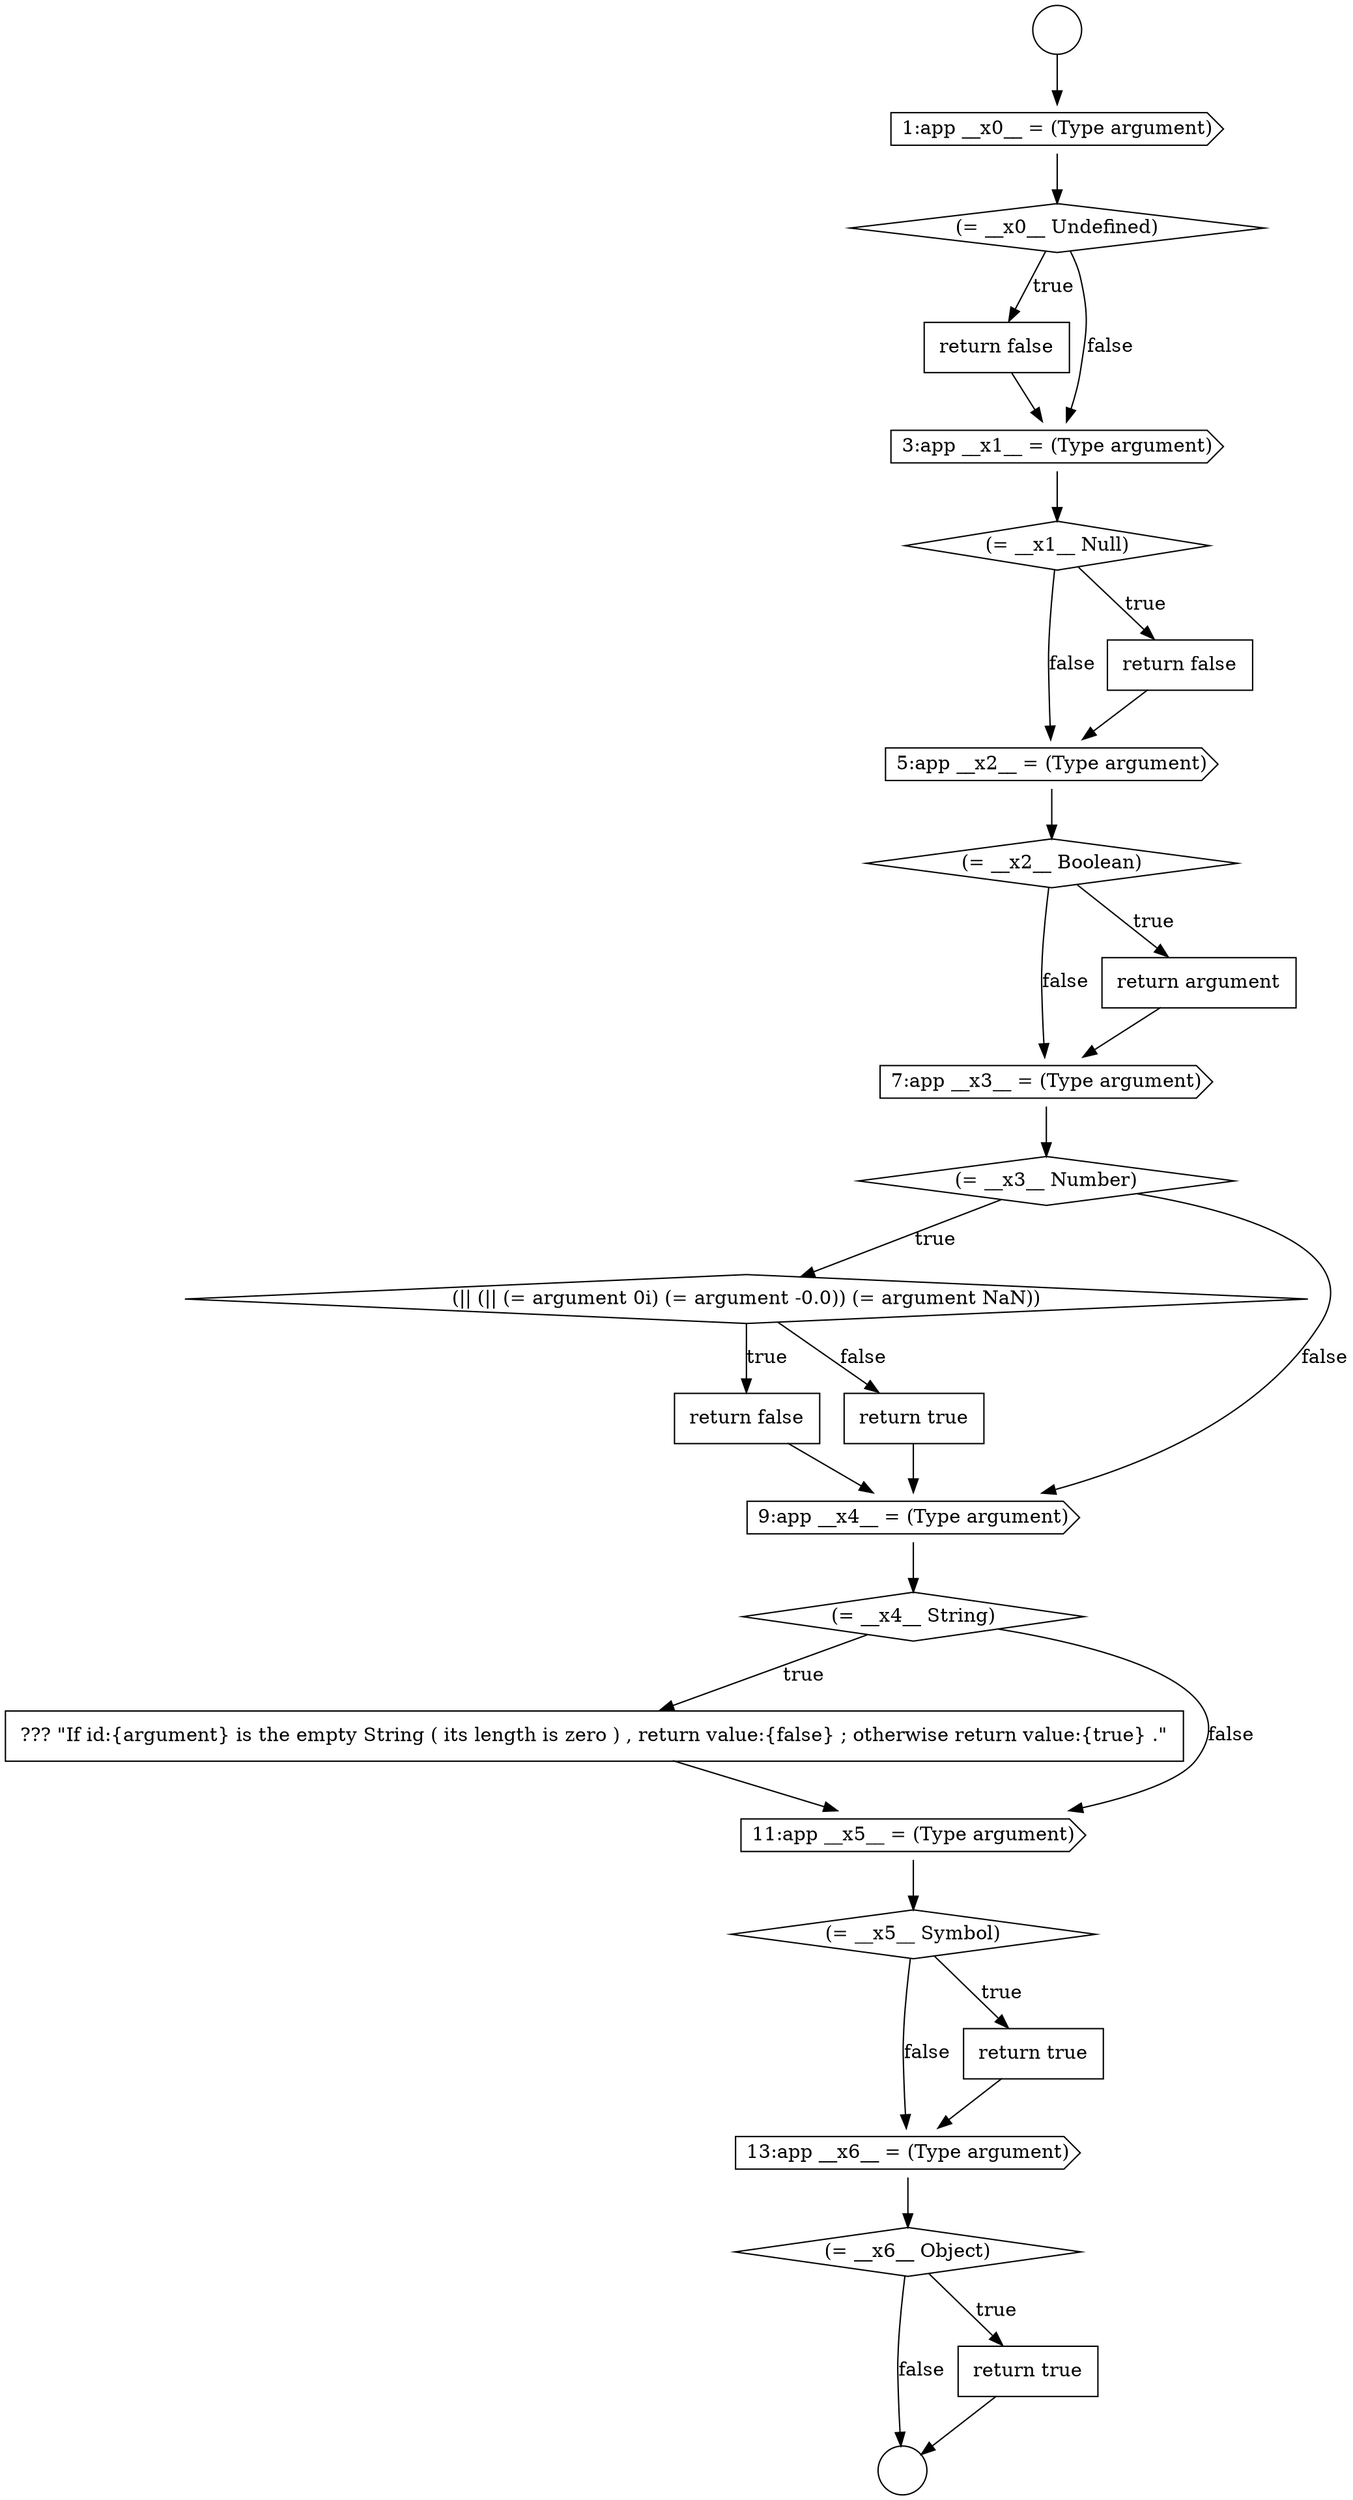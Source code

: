 digraph {
  node18223 [shape=cds, label=<<font color="black">13:app __x6__ = (Type argument)</font>> color="black" fillcolor="white" style=filled]
  node18210 [shape=diamond, label=<<font color="black">(= __x2__ Boolean)</font>> color="black" fillcolor="white" style=filled]
  node18215 [shape=none, margin=0, label=<<font color="black">
    <table border="0" cellborder="1" cellspacing="0" cellpadding="10">
      <tr><td align="left">return false</td></tr>
    </table>
  </font>> color="black" fillcolor="white" style=filled]
  node18207 [shape=diamond, label=<<font color="black">(= __x1__ Null)</font>> color="black" fillcolor="white" style=filled]
  node18212 [shape=cds, label=<<font color="black">7:app __x3__ = (Type argument)</font>> color="black" fillcolor="white" style=filled]
  node18209 [shape=cds, label=<<font color="black">5:app __x2__ = (Type argument)</font>> color="black" fillcolor="white" style=filled]
  node18216 [shape=none, margin=0, label=<<font color="black">
    <table border="0" cellborder="1" cellspacing="0" cellpadding="10">
      <tr><td align="left">return true</td></tr>
    </table>
  </font>> color="black" fillcolor="white" style=filled]
  node18213 [shape=diamond, label=<<font color="black">(= __x3__ Number)</font>> color="black" fillcolor="white" style=filled]
  node18218 [shape=diamond, label=<<font color="black">(= __x4__ String)</font>> color="black" fillcolor="white" style=filled]
  node18202 [shape=circle label=" " color="black" fillcolor="white" style=filled]
  node18211 [shape=none, margin=0, label=<<font color="black">
    <table border="0" cellborder="1" cellspacing="0" cellpadding="10">
      <tr><td align="left">return argument</td></tr>
    </table>
  </font>> color="black" fillcolor="white" style=filled]
  node18214 [shape=diamond, label=<<font color="black">(|| (|| (= argument 0i) (= argument -0.0)) (= argument NaN))</font>> color="black" fillcolor="white" style=filled]
  node18204 [shape=diamond, label=<<font color="black">(= __x0__ Undefined)</font>> color="black" fillcolor="white" style=filled]
  node18222 [shape=none, margin=0, label=<<font color="black">
    <table border="0" cellborder="1" cellspacing="0" cellpadding="10">
      <tr><td align="left">return true</td></tr>
    </table>
  </font>> color="black" fillcolor="white" style=filled]
  node18205 [shape=none, margin=0, label=<<font color="black">
    <table border="0" cellborder="1" cellspacing="0" cellpadding="10">
      <tr><td align="left">return false</td></tr>
    </table>
  </font>> color="black" fillcolor="white" style=filled]
  node18219 [shape=none, margin=0, label=<<font color="black">
    <table border="0" cellborder="1" cellspacing="0" cellpadding="10">
      <tr><td align="left">??? &quot;If id:{argument} is the empty String ( its length is zero ) , return value:{false} ; otherwise return value:{true} .&quot;</td></tr>
    </table>
  </font>> color="black" fillcolor="white" style=filled]
  node18208 [shape=none, margin=0, label=<<font color="black">
    <table border="0" cellborder="1" cellspacing="0" cellpadding="10">
      <tr><td align="left">return false</td></tr>
    </table>
  </font>> color="black" fillcolor="white" style=filled]
  node18225 [shape=none, margin=0, label=<<font color="black">
    <table border="0" cellborder="1" cellspacing="0" cellpadding="10">
      <tr><td align="left">return true</td></tr>
    </table>
  </font>> color="black" fillcolor="white" style=filled]
  node18201 [shape=circle label=" " color="black" fillcolor="white" style=filled]
  node18224 [shape=diamond, label=<<font color="black">(= __x6__ Object)</font>> color="black" fillcolor="white" style=filled]
  node18217 [shape=cds, label=<<font color="black">9:app __x4__ = (Type argument)</font>> color="black" fillcolor="white" style=filled]
  node18206 [shape=cds, label=<<font color="black">3:app __x1__ = (Type argument)</font>> color="black" fillcolor="white" style=filled]
  node18220 [shape=cds, label=<<font color="black">11:app __x5__ = (Type argument)</font>> color="black" fillcolor="white" style=filled]
  node18203 [shape=cds, label=<<font color="black">1:app __x0__ = (Type argument)</font>> color="black" fillcolor="white" style=filled]
  node18221 [shape=diamond, label=<<font color="black">(= __x5__ Symbol)</font>> color="black" fillcolor="white" style=filled]
  node18213 -> node18214 [label=<<font color="black">true</font>> color="black"]
  node18213 -> node18217 [label=<<font color="black">false</font>> color="black"]
  node18215 -> node18217 [ color="black"]
  node18223 -> node18224 [ color="black"]
  node18224 -> node18225 [label=<<font color="black">true</font>> color="black"]
  node18224 -> node18202 [label=<<font color="black">false</font>> color="black"]
  node18209 -> node18210 [ color="black"]
  node18203 -> node18204 [ color="black"]
  node18222 -> node18223 [ color="black"]
  node18218 -> node18219 [label=<<font color="black">true</font>> color="black"]
  node18218 -> node18220 [label=<<font color="black">false</font>> color="black"]
  node18216 -> node18217 [ color="black"]
  node18214 -> node18215 [label=<<font color="black">true</font>> color="black"]
  node18214 -> node18216 [label=<<font color="black">false</font>> color="black"]
  node18220 -> node18221 [ color="black"]
  node18207 -> node18208 [label=<<font color="black">true</font>> color="black"]
  node18207 -> node18209 [label=<<font color="black">false</font>> color="black"]
  node18219 -> node18220 [ color="black"]
  node18205 -> node18206 [ color="black"]
  node18211 -> node18212 [ color="black"]
  node18201 -> node18203 [ color="black"]
  node18221 -> node18222 [label=<<font color="black">true</font>> color="black"]
  node18221 -> node18223 [label=<<font color="black">false</font>> color="black"]
  node18206 -> node18207 [ color="black"]
  node18210 -> node18211 [label=<<font color="black">true</font>> color="black"]
  node18210 -> node18212 [label=<<font color="black">false</font>> color="black"]
  node18208 -> node18209 [ color="black"]
  node18212 -> node18213 [ color="black"]
  node18225 -> node18202 [ color="black"]
  node18217 -> node18218 [ color="black"]
  node18204 -> node18205 [label=<<font color="black">true</font>> color="black"]
  node18204 -> node18206 [label=<<font color="black">false</font>> color="black"]
}
